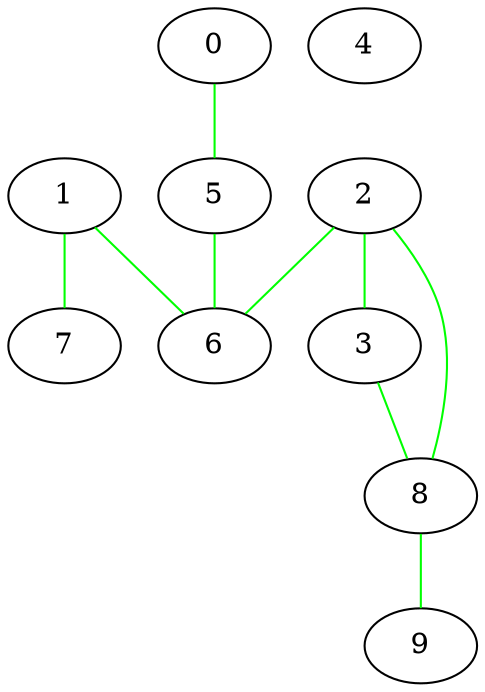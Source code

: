 graph one
{
0 -- 5 [color = green];
1 -- 6 [color = green];
1 -- 7 [color = green];
2 -- 3 [color = green];
2 -- 6 [color = green];
2 -- 8 [color = green];
3 -- 8 [color = green];
5 -- 6 [color = green];
8 -- 9 [color = green];
4;
}
